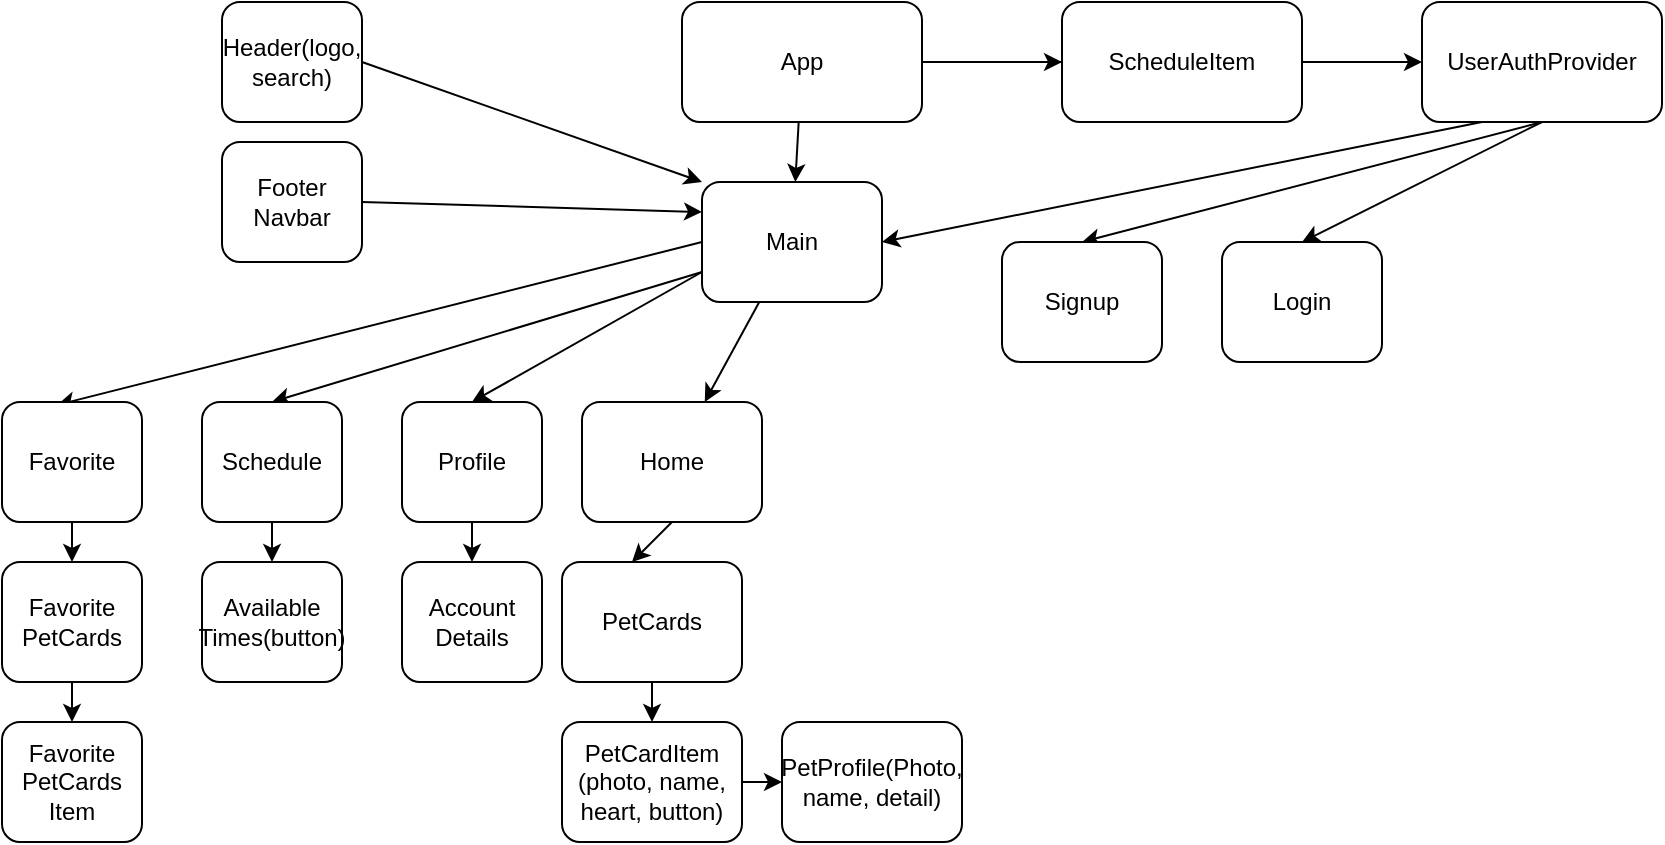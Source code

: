 <mxfile>
    <diagram id="60rk7X5AsLBj2h4VtTq4" name="Page-1">
        <mxGraphModel dx="928" dy="618" grid="1" gridSize="10" guides="1" tooltips="1" connect="1" arrows="1" fold="1" page="1" pageScale="1" pageWidth="850" pageHeight="1100" math="0" shadow="0">
            <root>
                <mxCell id="0"/>
                <mxCell id="1" parent="0"/>
                <mxCell id="4" value="" style="edgeStyle=none;html=1;" edge="1" parent="1" source="2" target="3">
                    <mxGeometry relative="1" as="geometry"/>
                </mxCell>
                <mxCell id="12" value="" style="edgeStyle=none;html=1;" edge="1" parent="1" source="2" target="11">
                    <mxGeometry relative="1" as="geometry"/>
                </mxCell>
                <mxCell id="74" style="edgeStyle=none;html=1;exitX=1;exitY=0.5;exitDx=0;exitDy=0;" edge="1" parent="1" source="2" target="60">
                    <mxGeometry relative="1" as="geometry"/>
                </mxCell>
                <mxCell id="2" value="App" style="rounded=1;whiteSpace=wrap;html=1;" vertex="1" parent="1">
                    <mxGeometry x="340" y="40" width="120" height="60" as="geometry"/>
                </mxCell>
                <mxCell id="9" style="edgeStyle=none;html=1;exitX=0.5;exitY=1;exitDx=0;exitDy=0;entryX=0.5;entryY=0;entryDx=0;entryDy=0;" edge="1" parent="1" source="3" target="5">
                    <mxGeometry relative="1" as="geometry"/>
                </mxCell>
                <mxCell id="10" style="edgeStyle=none;html=1;exitX=0.5;exitY=1;exitDx=0;exitDy=0;entryX=0.5;entryY=0;entryDx=0;entryDy=0;" edge="1" parent="1" source="3" target="7">
                    <mxGeometry relative="1" as="geometry"/>
                </mxCell>
                <mxCell id="24" style="edgeStyle=none;html=1;exitX=0.25;exitY=1;exitDx=0;exitDy=0;entryX=1;entryY=0.5;entryDx=0;entryDy=0;" edge="1" parent="1" source="3" target="11">
                    <mxGeometry relative="1" as="geometry"/>
                </mxCell>
                <mxCell id="3" value="UserAuthProvider" style="rounded=1;whiteSpace=wrap;html=1;" vertex="1" parent="1">
                    <mxGeometry x="710" y="40" width="120" height="60" as="geometry"/>
                </mxCell>
                <mxCell id="5" value="Signup" style="rounded=1;whiteSpace=wrap;html=1;" vertex="1" parent="1">
                    <mxGeometry x="500" y="160" width="80" height="60" as="geometry"/>
                </mxCell>
                <mxCell id="7" value="Login" style="rounded=1;whiteSpace=wrap;html=1;" vertex="1" parent="1">
                    <mxGeometry x="610" y="160" width="80" height="60" as="geometry"/>
                </mxCell>
                <mxCell id="43" style="edgeStyle=none;html=1;exitX=0;exitY=0.5;exitDx=0;exitDy=0;entryX=0.393;entryY=0.025;entryDx=0;entryDy=0;entryPerimeter=0;" edge="1" parent="1" source="11" target="13">
                    <mxGeometry relative="1" as="geometry"/>
                </mxCell>
                <mxCell id="45" style="edgeStyle=none;html=1;exitX=0;exitY=0.75;exitDx=0;exitDy=0;entryX=0.5;entryY=0;entryDx=0;entryDy=0;" edge="1" parent="1" source="11" target="17">
                    <mxGeometry relative="1" as="geometry"/>
                </mxCell>
                <mxCell id="49" style="edgeStyle=none;html=1;exitX=0;exitY=0.75;exitDx=0;exitDy=0;entryX=0.5;entryY=0;entryDx=0;entryDy=0;" edge="1" parent="1" source="11" target="21">
                    <mxGeometry relative="1" as="geometry">
                        <mxPoint x="290" y="220.0" as="targetPoint"/>
                    </mxGeometry>
                </mxCell>
                <mxCell id="52" value="" style="edgeStyle=none;html=1;" edge="1" parent="1" source="11" target="51">
                    <mxGeometry relative="1" as="geometry"/>
                </mxCell>
                <mxCell id="11" value="Main" style="rounded=1;whiteSpace=wrap;html=1;" vertex="1" parent="1">
                    <mxGeometry x="350" y="130" width="90" height="60" as="geometry"/>
                </mxCell>
                <mxCell id="68" value="" style="edgeStyle=none;html=1;" edge="1" parent="1" source="13" target="67">
                    <mxGeometry relative="1" as="geometry"/>
                </mxCell>
                <mxCell id="13" value="Favorite&lt;br&gt;" style="rounded=1;whiteSpace=wrap;html=1;" vertex="1" parent="1">
                    <mxGeometry y="240" width="70" height="60" as="geometry"/>
                </mxCell>
                <mxCell id="63" value="" style="edgeStyle=none;html=1;" edge="1" parent="1" source="17" target="62">
                    <mxGeometry relative="1" as="geometry"/>
                </mxCell>
                <mxCell id="17" value="Schedule" style="rounded=1;whiteSpace=wrap;html=1;" vertex="1" parent="1">
                    <mxGeometry x="100" y="240" width="70" height="60" as="geometry"/>
                </mxCell>
                <mxCell id="66" value="" style="edgeStyle=none;html=1;" edge="1" parent="1" source="21" target="65">
                    <mxGeometry relative="1" as="geometry"/>
                </mxCell>
                <mxCell id="21" value="Profile" style="rounded=1;whiteSpace=wrap;html=1;" vertex="1" parent="1">
                    <mxGeometry x="200" y="240" width="70" height="60" as="geometry"/>
                </mxCell>
                <mxCell id="35" value="" style="edgeStyle=none;html=1;" edge="1" parent="1" source="32" target="34">
                    <mxGeometry relative="1" as="geometry"/>
                </mxCell>
                <mxCell id="32" value="PetCards" style="rounded=1;whiteSpace=wrap;html=1;" vertex="1" parent="1">
                    <mxGeometry x="280" y="320" width="90" height="60" as="geometry"/>
                </mxCell>
                <mxCell id="59" style="edgeStyle=none;html=1;exitX=1;exitY=0.5;exitDx=0;exitDy=0;" edge="1" parent="1" source="34" target="57">
                    <mxGeometry relative="1" as="geometry"/>
                </mxCell>
                <mxCell id="34" value="PetCardItem (photo, name, heart, button)" style="rounded=1;whiteSpace=wrap;html=1;" vertex="1" parent="1">
                    <mxGeometry x="280" y="400" width="90" height="60" as="geometry"/>
                </mxCell>
                <mxCell id="73" style="edgeStyle=none;html=1;exitX=0.5;exitY=1;exitDx=0;exitDy=0;entryX=0.389;entryY=0;entryDx=0;entryDy=0;entryPerimeter=0;" edge="1" parent="1" source="51" target="32">
                    <mxGeometry relative="1" as="geometry"/>
                </mxCell>
                <mxCell id="51" value="Home" style="rounded=1;whiteSpace=wrap;html=1;" vertex="1" parent="1">
                    <mxGeometry x="290" y="240" width="90" height="60" as="geometry"/>
                </mxCell>
                <mxCell id="57" value="PetProfile(Photo, name, detail)" style="rounded=1;whiteSpace=wrap;html=1;" vertex="1" parent="1">
                    <mxGeometry x="390" y="400" width="90" height="60" as="geometry"/>
                </mxCell>
                <mxCell id="60" value="ScheduleItem" style="rounded=1;whiteSpace=wrap;html=1;" vertex="1" parent="1">
                    <mxGeometry x="530" y="40" width="120" height="60" as="geometry"/>
                </mxCell>
                <mxCell id="62" value="Available&lt;br&gt;Times(button)" style="rounded=1;whiteSpace=wrap;html=1;" vertex="1" parent="1">
                    <mxGeometry x="100" y="320" width="70" height="60" as="geometry"/>
                </mxCell>
                <mxCell id="65" value="Account&lt;br&gt;Details" style="rounded=1;whiteSpace=wrap;html=1;" vertex="1" parent="1">
                    <mxGeometry x="200" y="320" width="70" height="60" as="geometry"/>
                </mxCell>
                <mxCell id="70" style="edgeStyle=none;html=1;exitX=0.5;exitY=1;exitDx=0;exitDy=0;entryX=0.5;entryY=0;entryDx=0;entryDy=0;" edge="1" parent="1" source="67" target="69">
                    <mxGeometry relative="1" as="geometry"/>
                </mxCell>
                <mxCell id="67" value="Favorite&lt;br&gt;PetCards" style="rounded=1;whiteSpace=wrap;html=1;" vertex="1" parent="1">
                    <mxGeometry y="320" width="70" height="60" as="geometry"/>
                </mxCell>
                <mxCell id="69" value="Favorite&lt;br&gt;PetCards&lt;br&gt;Item" style="rounded=1;whiteSpace=wrap;html=1;" vertex="1" parent="1">
                    <mxGeometry y="400" width="70" height="60" as="geometry"/>
                </mxCell>
                <mxCell id="76" style="edgeStyle=none;html=1;exitX=1;exitY=0.5;exitDx=0;exitDy=0;entryX=0;entryY=0.25;entryDx=0;entryDy=0;" edge="1" parent="1" source="71" target="11">
                    <mxGeometry relative="1" as="geometry"/>
                </mxCell>
                <mxCell id="71" value="Footer Navbar" style="rounded=1;whiteSpace=wrap;html=1;" vertex="1" parent="1">
                    <mxGeometry x="110" y="110" width="70" height="60" as="geometry"/>
                </mxCell>
                <mxCell id="75" style="edgeStyle=none;html=1;exitX=1;exitY=0.5;exitDx=0;exitDy=0;entryX=0;entryY=0;entryDx=0;entryDy=0;" edge="1" parent="1" source="72" target="11">
                    <mxGeometry relative="1" as="geometry"/>
                </mxCell>
                <mxCell id="72" value="Header(logo, search)" style="rounded=1;whiteSpace=wrap;html=1;" vertex="1" parent="1">
                    <mxGeometry x="110" y="40" width="70" height="60" as="geometry"/>
                </mxCell>
            </root>
        </mxGraphModel>
    </diagram>
</mxfile>